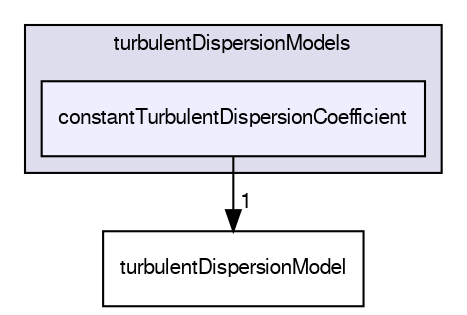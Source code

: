 digraph "applications/solvers/multiphase/twoPhaseEulerFoam/interfacialModels/turbulentDispersionModels/constantTurbulentDispersionCoefficient" {
  bgcolor=transparent;
  compound=true
  node [ fontsize="10", fontname="FreeSans"];
  edge [ labelfontsize="10", labelfontname="FreeSans"];
  subgraph clusterdir_5aa708de83d803d157d448a53cf133e9 {
    graph [ bgcolor="#ddddee", pencolor="black", label="turbulentDispersionModels" fontname="FreeSans", fontsize="10", URL="dir_5aa708de83d803d157d448a53cf133e9.html"]
  dir_6497b4907b8f9051447a35e488b791cd [shape=box, label="constantTurbulentDispersionCoefficient", style="filled", fillcolor="#eeeeff", pencolor="black", URL="dir_6497b4907b8f9051447a35e488b791cd.html"];
  }
  dir_4c8933bdddf48d41fe4c983d7b4fe98f [shape=box label="turbulentDispersionModel" URL="dir_4c8933bdddf48d41fe4c983d7b4fe98f.html"];
  dir_6497b4907b8f9051447a35e488b791cd->dir_4c8933bdddf48d41fe4c983d7b4fe98f [headlabel="1", labeldistance=1.5 headhref="dir_000221_000224.html"];
}
